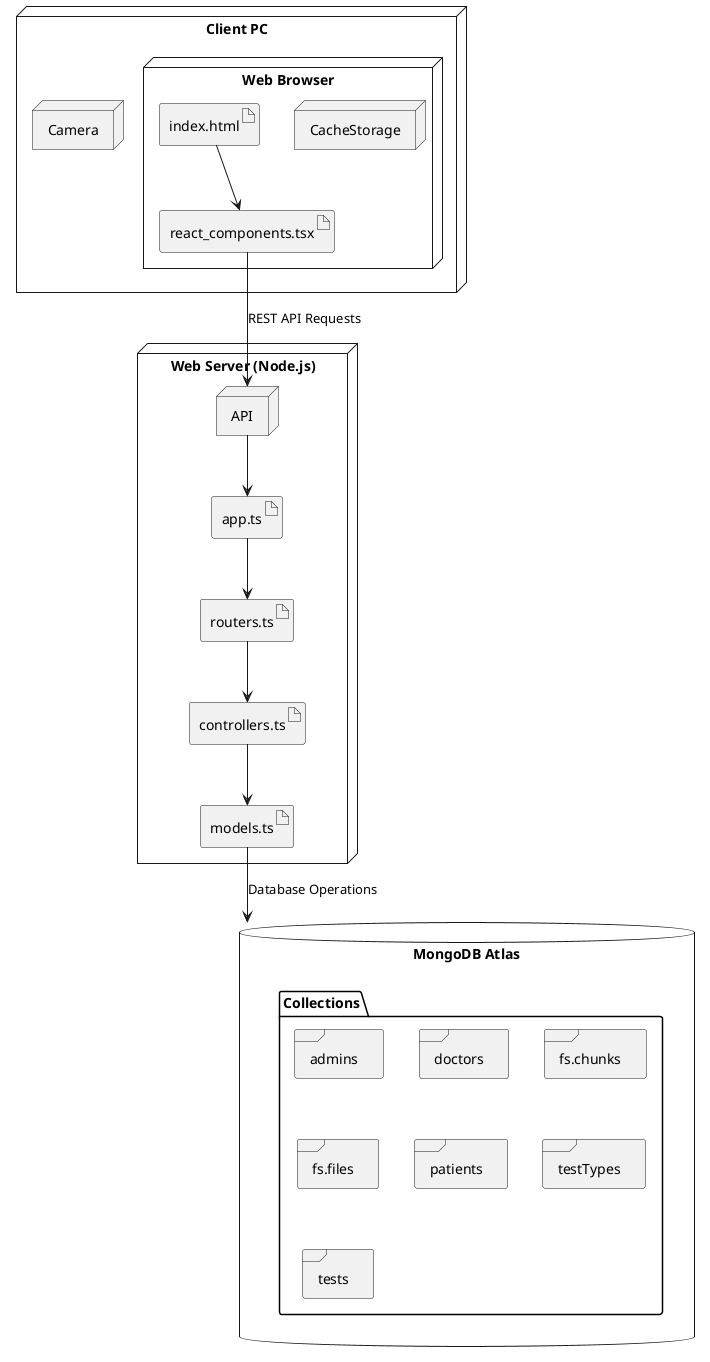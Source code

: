 @startuml

node "Client PC" {
    node Camera
    node "Web Browser" {
        node CacheStorage
        artifact index.html
        artifact react_components.tsx
    }
}

node "Web Server (Node.js)" {  
    node API
    artifact app.ts
    artifact routers.ts
    artifact controllers.ts
    artifact models.ts
}

database "MongoDB Atlas" as mongodb {
    folder "Collections" {
        frame "admins"
        frame "doctors"
        frame "fs.chunks"
        frame "fs.files"
        frame "patients"
        frame "testTypes"
        frame "tests"
    }
}

index.html --> react_components.tsx 
react_components.tsx --> API : REST API Requests
API --> app.ts 
app.ts --> routers.ts 
routers.ts --> controllers.ts 
controllers.ts --> models.ts 
models.ts --> mongodb : Database Operations

@enduml